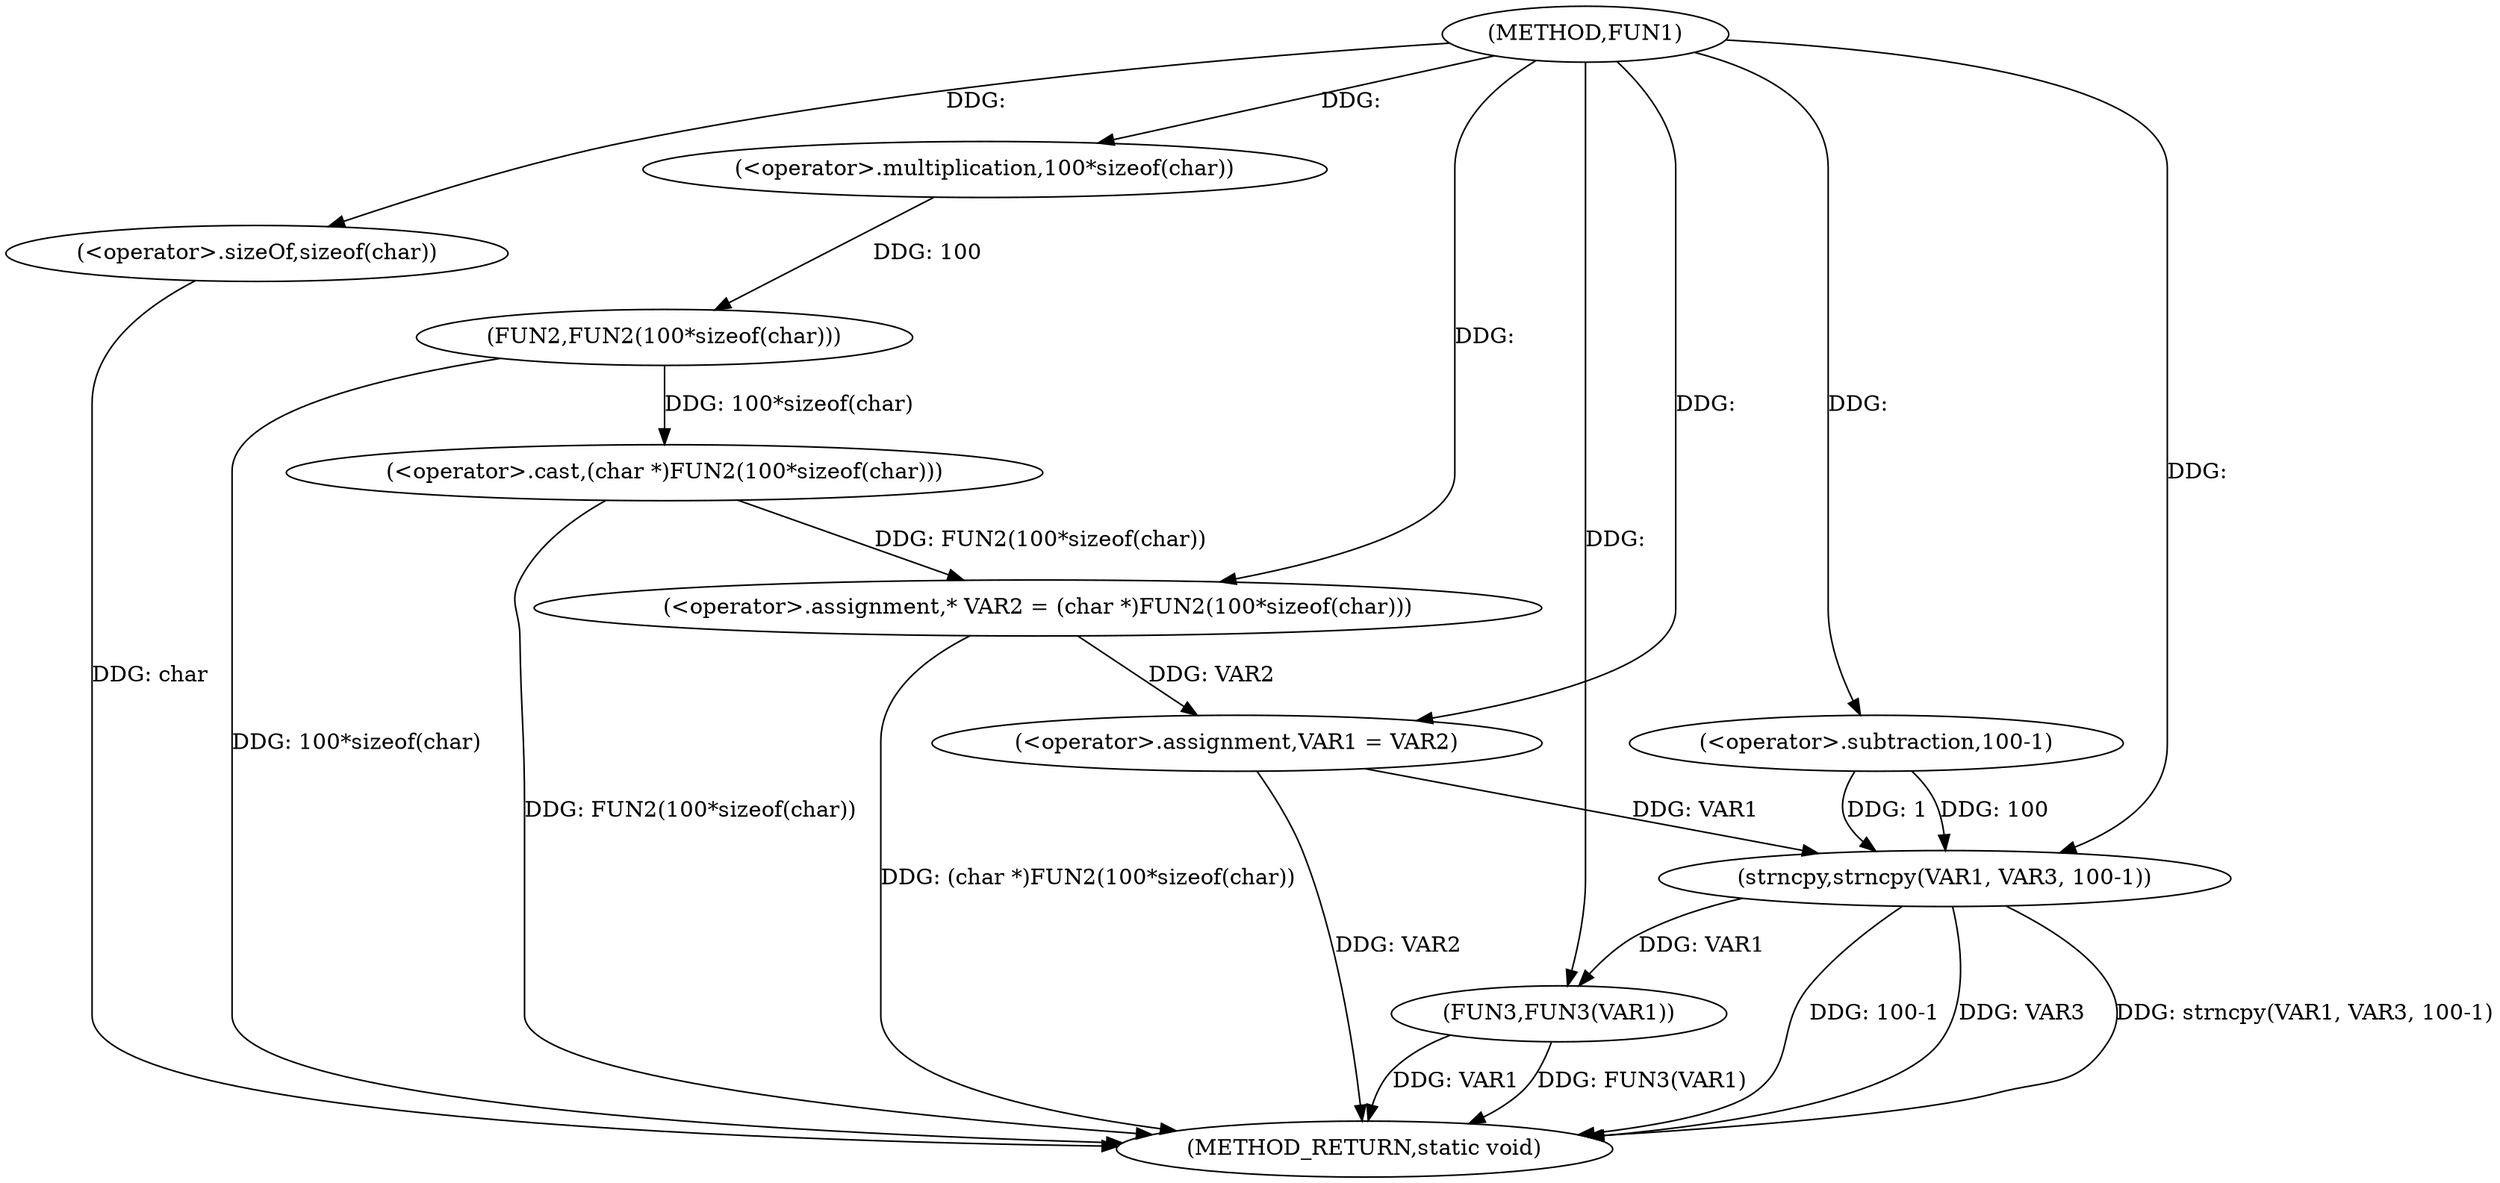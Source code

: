 digraph FUN1 {  
"1000100" [label = "(METHOD,FUN1)" ]
"1000126" [label = "(METHOD_RETURN,static void)" ]
"1000104" [label = "(<operator>.assignment,* VAR2 = (char *)FUN2(100*sizeof(char)))" ]
"1000106" [label = "(<operator>.cast,(char *)FUN2(100*sizeof(char)))" ]
"1000108" [label = "(FUN2,FUN2(100*sizeof(char)))" ]
"1000109" [label = "(<operator>.multiplication,100*sizeof(char))" ]
"1000111" [label = "(<operator>.sizeOf,sizeof(char))" ]
"1000113" [label = "(<operator>.assignment,VAR1 = VAR2)" ]
"1000118" [label = "(strncpy,strncpy(VAR1, VAR3, 100-1))" ]
"1000121" [label = "(<operator>.subtraction,100-1)" ]
"1000124" [label = "(FUN3,FUN3(VAR1))" ]
  "1000124" -> "1000126"  [ label = "DDG: VAR1"] 
  "1000106" -> "1000126"  [ label = "DDG: FUN2(100*sizeof(char))"] 
  "1000118" -> "1000126"  [ label = "DDG: strncpy(VAR1, VAR3, 100-1)"] 
  "1000111" -> "1000126"  [ label = "DDG: char"] 
  "1000124" -> "1000126"  [ label = "DDG: FUN3(VAR1)"] 
  "1000113" -> "1000126"  [ label = "DDG: VAR2"] 
  "1000118" -> "1000126"  [ label = "DDG: 100-1"] 
  "1000118" -> "1000126"  [ label = "DDG: VAR3"] 
  "1000104" -> "1000126"  [ label = "DDG: (char *)FUN2(100*sizeof(char))"] 
  "1000108" -> "1000126"  [ label = "DDG: 100*sizeof(char)"] 
  "1000106" -> "1000104"  [ label = "DDG: FUN2(100*sizeof(char))"] 
  "1000100" -> "1000104"  [ label = "DDG: "] 
  "1000108" -> "1000106"  [ label = "DDG: 100*sizeof(char)"] 
  "1000109" -> "1000108"  [ label = "DDG: 100"] 
  "1000100" -> "1000109"  [ label = "DDG: "] 
  "1000100" -> "1000111"  [ label = "DDG: "] 
  "1000104" -> "1000113"  [ label = "DDG: VAR2"] 
  "1000100" -> "1000113"  [ label = "DDG: "] 
  "1000113" -> "1000118"  [ label = "DDG: VAR1"] 
  "1000100" -> "1000118"  [ label = "DDG: "] 
  "1000121" -> "1000118"  [ label = "DDG: 100"] 
  "1000121" -> "1000118"  [ label = "DDG: 1"] 
  "1000100" -> "1000121"  [ label = "DDG: "] 
  "1000118" -> "1000124"  [ label = "DDG: VAR1"] 
  "1000100" -> "1000124"  [ label = "DDG: "] 
}
